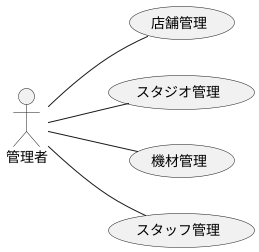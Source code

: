 @startuml BusinessUsecase

left to right direction

actor 管理者

管理者 -- (店舗管理)
管理者 -- (スタジオ管理)
管理者 -- (機材管理)
管理者 -- (スタッフ管理)

@enduml
